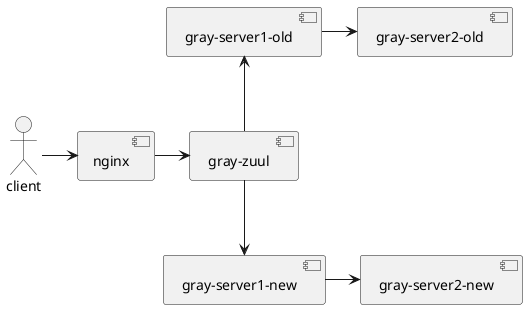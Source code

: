 @startuml
actor client
[nginx]
[ gray-zuul ]
[ gray-server1-old ]
[ gray-server1-new ]
[ gray-server2-old ]
[ gray-server2-new ]

client -> [nginx]
[nginx] -> [ gray-zuul ]
[ gray-zuul ] -up-> [ gray-server1-old ]
[ gray-zuul ] -down-> [ gray-server1-new ]

[ gray-server1-old ] -right-> [ gray-server2-old ]
[ gray-server1-new ] -right-> [ gray-server2-new ]

@enduml